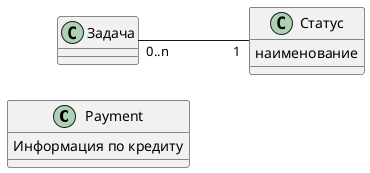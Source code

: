 @startuml

left to right direction

class Payment{
    Информация по кредиту
}

class Статус {
    наименование
}

Задача "0..n" -- "1" Статус

@enduml

@startuml

left to right direction

class User{
    Информация о пользователе
}

class Статус {
    наименование
}

Задача "0..n" -- "1" Статус

@enduml